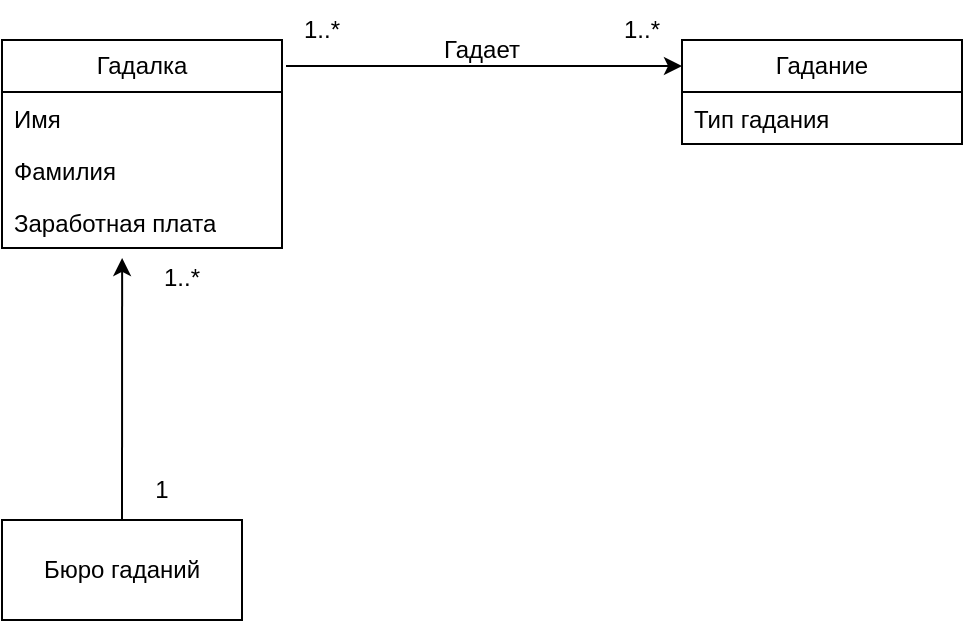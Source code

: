 <mxfile version="24.8.0">
  <diagram name="Страница — 1" id="2B0xrK4PRtCKwHqwheSi">
    <mxGraphModel dx="1364" dy="793" grid="1" gridSize="10" guides="1" tooltips="1" connect="1" arrows="1" fold="1" page="1" pageScale="1" pageWidth="827" pageHeight="1169" math="0" shadow="0">
      <root>
        <mxCell id="0" />
        <mxCell id="1" parent="0" />
        <mxCell id="DDRYn9rVsACRJeA2IX0M-6" value="Гадание" style="swimlane;fontStyle=0;childLayout=stackLayout;horizontal=1;startSize=26;fillColor=none;horizontalStack=0;resizeParent=1;resizeParentMax=0;resizeLast=0;collapsible=1;marginBottom=0;whiteSpace=wrap;html=1;" vertex="1" parent="1">
          <mxGeometry x="510" y="160" width="140" height="52" as="geometry" />
        </mxCell>
        <mxCell id="DDRYn9rVsACRJeA2IX0M-7" value="Тип&lt;span style=&quot;background-color: initial;&quot;&gt;&amp;nbsp;гадания&lt;/span&gt;" style="text;strokeColor=none;fillColor=none;align=left;verticalAlign=top;spacingLeft=4;spacingRight=4;overflow=hidden;rotatable=0;points=[[0,0.5],[1,0.5]];portConstraint=eastwest;whiteSpace=wrap;html=1;" vertex="1" parent="DDRYn9rVsACRJeA2IX0M-6">
          <mxGeometry y="26" width="140" height="26" as="geometry" />
        </mxCell>
        <mxCell id="DDRYn9rVsACRJeA2IX0M-10" value="Гадалка" style="swimlane;fontStyle=0;childLayout=stackLayout;horizontal=1;startSize=26;fillColor=none;horizontalStack=0;resizeParent=1;resizeParentMax=0;resizeLast=0;collapsible=1;marginBottom=0;whiteSpace=wrap;html=1;" vertex="1" parent="1">
          <mxGeometry x="170" y="160" width="140" height="104" as="geometry" />
        </mxCell>
        <mxCell id="DDRYn9rVsACRJeA2IX0M-11" value="Имя" style="text;strokeColor=none;fillColor=none;align=left;verticalAlign=top;spacingLeft=4;spacingRight=4;overflow=hidden;rotatable=0;points=[[0,0.5],[1,0.5]];portConstraint=eastwest;whiteSpace=wrap;html=1;" vertex="1" parent="DDRYn9rVsACRJeA2IX0M-10">
          <mxGeometry y="26" width="140" height="26" as="geometry" />
        </mxCell>
        <mxCell id="DDRYn9rVsACRJeA2IX0M-12" value="Фамилия" style="text;strokeColor=none;fillColor=none;align=left;verticalAlign=top;spacingLeft=4;spacingRight=4;overflow=hidden;rotatable=0;points=[[0,0.5],[1,0.5]];portConstraint=eastwest;whiteSpace=wrap;html=1;" vertex="1" parent="DDRYn9rVsACRJeA2IX0M-10">
          <mxGeometry y="52" width="140" height="26" as="geometry" />
        </mxCell>
        <mxCell id="DDRYn9rVsACRJeA2IX0M-13" value="Заработная плата" style="text;strokeColor=none;fillColor=none;align=left;verticalAlign=top;spacingLeft=4;spacingRight=4;overflow=hidden;rotatable=0;points=[[0,0.5],[1,0.5]];portConstraint=eastwest;whiteSpace=wrap;html=1;" vertex="1" parent="DDRYn9rVsACRJeA2IX0M-10">
          <mxGeometry y="78" width="140" height="26" as="geometry" />
        </mxCell>
        <mxCell id="DDRYn9rVsACRJeA2IX0M-17" value="Гадает" style="text;html=1;align=center;verticalAlign=middle;whiteSpace=wrap;rounded=0;" vertex="1" parent="1">
          <mxGeometry x="380" y="150" width="60" height="30" as="geometry" />
        </mxCell>
        <mxCell id="DDRYn9rVsACRJeA2IX0M-18" value="1..*" style="text;html=1;align=center;verticalAlign=middle;whiteSpace=wrap;rounded=0;" vertex="1" parent="1">
          <mxGeometry x="460" y="140" width="60" height="30" as="geometry" />
        </mxCell>
        <mxCell id="DDRYn9rVsACRJeA2IX0M-19" value="" style="endArrow=classic;html=1;rounded=0;entryX=0;entryY=0.25;entryDx=0;entryDy=0;" edge="1" parent="1" target="DDRYn9rVsACRJeA2IX0M-6">
          <mxGeometry width="50" height="50" relative="1" as="geometry">
            <mxPoint x="312" y="173" as="sourcePoint" />
            <mxPoint x="600" y="350" as="targetPoint" />
          </mxGeometry>
        </mxCell>
        <mxCell id="DDRYn9rVsACRJeA2IX0M-21" value="Бюро гаданий" style="rounded=0;whiteSpace=wrap;html=1;" vertex="1" parent="1">
          <mxGeometry x="170" y="400" width="120" height="50" as="geometry" />
        </mxCell>
        <mxCell id="DDRYn9rVsACRJeA2IX0M-22" value="" style="endArrow=classic;html=1;rounded=0;exitX=0.5;exitY=0;exitDx=0;exitDy=0;entryX=0.429;entryY=1.192;entryDx=0;entryDy=0;entryPerimeter=0;" edge="1" parent="1" source="DDRYn9rVsACRJeA2IX0M-21" target="DDRYn9rVsACRJeA2IX0M-13">
          <mxGeometry width="50" height="50" relative="1" as="geometry">
            <mxPoint x="550" y="400" as="sourcePoint" />
            <mxPoint x="600" y="350" as="targetPoint" />
          </mxGeometry>
        </mxCell>
        <mxCell id="DDRYn9rVsACRJeA2IX0M-23" value="1" style="text;html=1;align=center;verticalAlign=middle;whiteSpace=wrap;rounded=0;" vertex="1" parent="1">
          <mxGeometry x="220" y="370" width="60" height="30" as="geometry" />
        </mxCell>
        <mxCell id="DDRYn9rVsACRJeA2IX0M-25" value="1..*" style="text;html=1;align=center;verticalAlign=middle;whiteSpace=wrap;rounded=0;" vertex="1" parent="1">
          <mxGeometry x="230" y="264" width="60" height="30" as="geometry" />
        </mxCell>
        <mxCell id="DDRYn9rVsACRJeA2IX0M-26" value="1..*" style="text;html=1;align=center;verticalAlign=middle;whiteSpace=wrap;rounded=0;" vertex="1" parent="1">
          <mxGeometry x="300" y="140" width="60" height="30" as="geometry" />
        </mxCell>
      </root>
    </mxGraphModel>
  </diagram>
</mxfile>
